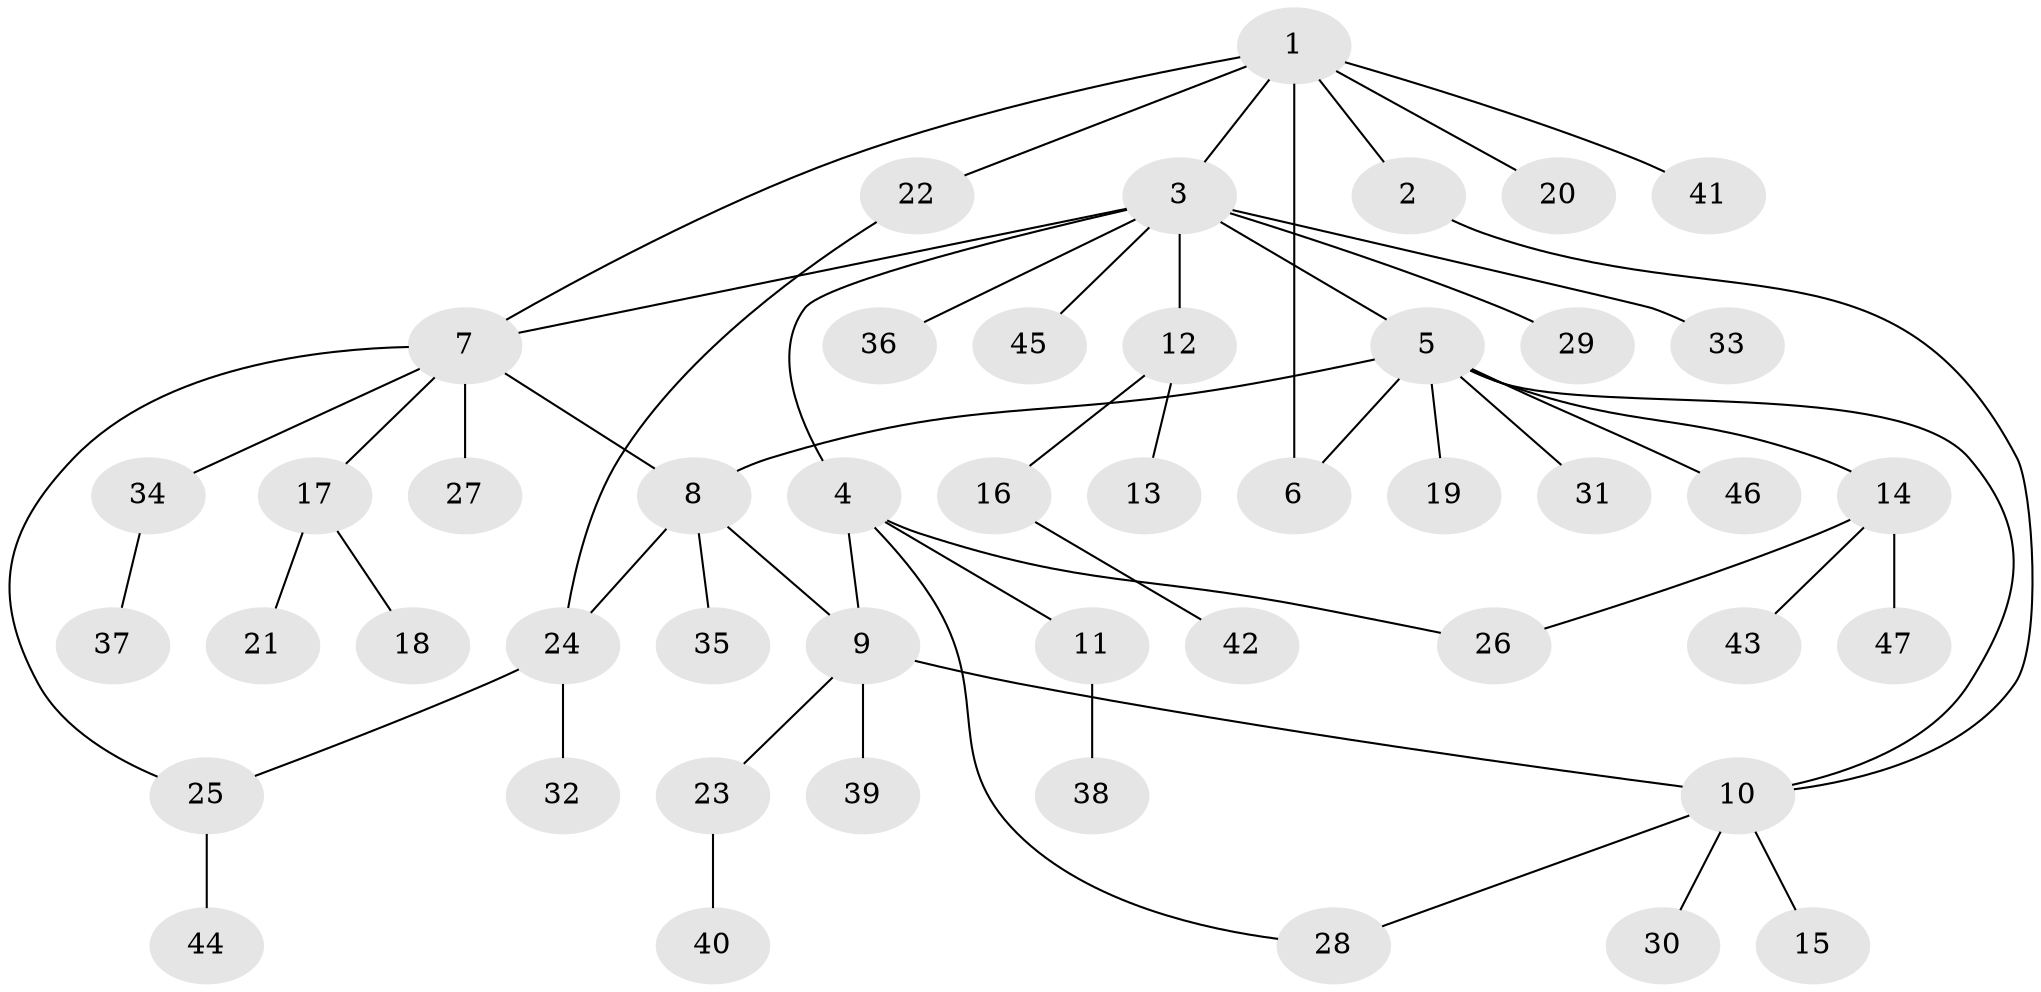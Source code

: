 // coarse degree distribution, {2: 0.26666666666666666, 3: 0.06666666666666667, 1: 0.4, 10: 0.06666666666666667, 5: 0.2}
// Generated by graph-tools (version 1.1) at 2025/37/03/04/25 23:37:51]
// undirected, 47 vertices, 56 edges
graph export_dot {
  node [color=gray90,style=filled];
  1;
  2;
  3;
  4;
  5;
  6;
  7;
  8;
  9;
  10;
  11;
  12;
  13;
  14;
  15;
  16;
  17;
  18;
  19;
  20;
  21;
  22;
  23;
  24;
  25;
  26;
  27;
  28;
  29;
  30;
  31;
  32;
  33;
  34;
  35;
  36;
  37;
  38;
  39;
  40;
  41;
  42;
  43;
  44;
  45;
  46;
  47;
  1 -- 2;
  1 -- 3;
  1 -- 6;
  1 -- 7;
  1 -- 20;
  1 -- 22;
  1 -- 41;
  2 -- 10;
  3 -- 4;
  3 -- 5;
  3 -- 7;
  3 -- 12;
  3 -- 29;
  3 -- 33;
  3 -- 36;
  3 -- 45;
  4 -- 9;
  4 -- 11;
  4 -- 26;
  4 -- 28;
  5 -- 6;
  5 -- 8;
  5 -- 10;
  5 -- 14;
  5 -- 19;
  5 -- 31;
  5 -- 46;
  7 -- 8;
  7 -- 17;
  7 -- 25;
  7 -- 27;
  7 -- 34;
  8 -- 9;
  8 -- 24;
  8 -- 35;
  9 -- 10;
  9 -- 23;
  9 -- 39;
  10 -- 15;
  10 -- 28;
  10 -- 30;
  11 -- 38;
  12 -- 13;
  12 -- 16;
  14 -- 26;
  14 -- 43;
  14 -- 47;
  16 -- 42;
  17 -- 18;
  17 -- 21;
  22 -- 24;
  23 -- 40;
  24 -- 25;
  24 -- 32;
  25 -- 44;
  34 -- 37;
}
